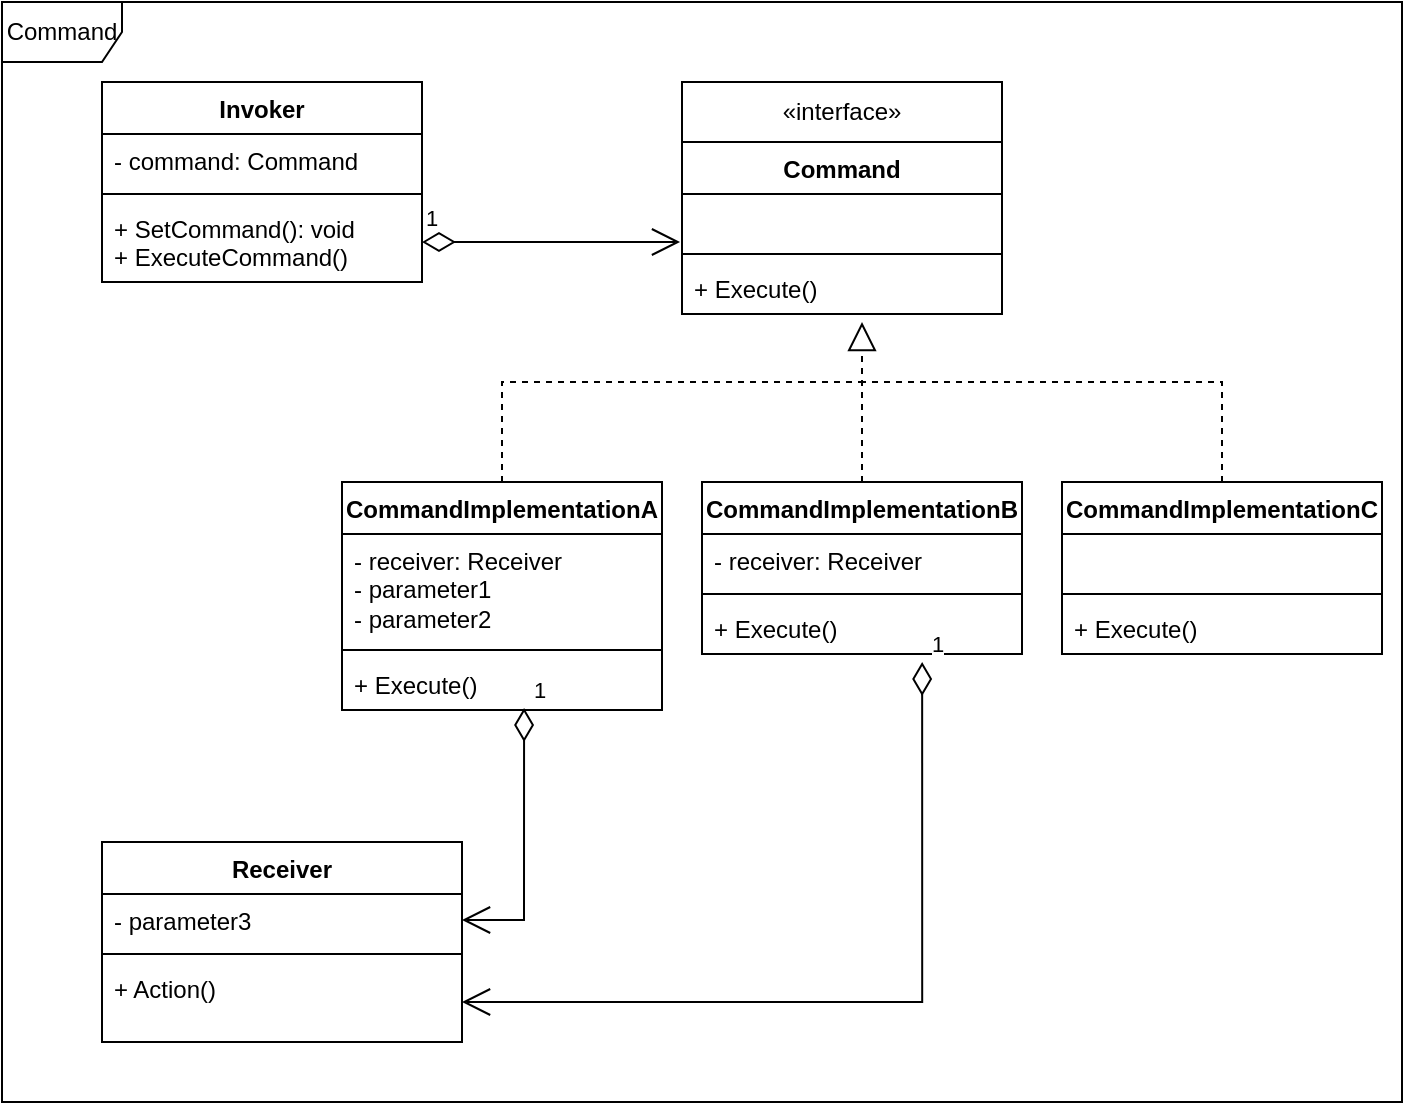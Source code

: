 <mxfile version="21.2.1" type="device">
  <diagram name="Strona-1" id="XWrEKtJNLC81hgeEqISI">
    <mxGraphModel dx="1276" dy="606" grid="1" gridSize="10" guides="1" tooltips="1" connect="1" arrows="1" fold="1" page="1" pageScale="1" pageWidth="827" pageHeight="1169" math="0" shadow="0">
      <root>
        <mxCell id="0" />
        <mxCell id="1" parent="0" />
        <mxCell id="hbD7E3GK_ORc63LyctIq-1" value="Invoker" style="swimlane;fontStyle=1;align=center;verticalAlign=top;childLayout=stackLayout;horizontal=1;startSize=26;horizontalStack=0;resizeParent=1;resizeParentMax=0;resizeLast=0;collapsible=1;marginBottom=0;whiteSpace=wrap;html=1;" vertex="1" parent="1">
          <mxGeometry x="170" y="250" width="160" height="100" as="geometry" />
        </mxCell>
        <mxCell id="hbD7E3GK_ORc63LyctIq-2" value="- command: Command" style="text;strokeColor=none;fillColor=none;align=left;verticalAlign=top;spacingLeft=4;spacingRight=4;overflow=hidden;rotatable=0;points=[[0,0.5],[1,0.5]];portConstraint=eastwest;whiteSpace=wrap;html=1;" vertex="1" parent="hbD7E3GK_ORc63LyctIq-1">
          <mxGeometry y="26" width="160" height="26" as="geometry" />
        </mxCell>
        <mxCell id="hbD7E3GK_ORc63LyctIq-3" value="" style="line;strokeWidth=1;fillColor=none;align=left;verticalAlign=middle;spacingTop=-1;spacingLeft=3;spacingRight=3;rotatable=0;labelPosition=right;points=[];portConstraint=eastwest;strokeColor=inherit;" vertex="1" parent="hbD7E3GK_ORc63LyctIq-1">
          <mxGeometry y="52" width="160" height="8" as="geometry" />
        </mxCell>
        <mxCell id="hbD7E3GK_ORc63LyctIq-4" value="+ SetCommand(): void&lt;br&gt;+ ExecuteCommand()" style="text;strokeColor=none;fillColor=none;align=left;verticalAlign=top;spacingLeft=4;spacingRight=4;overflow=hidden;rotatable=0;points=[[0,0.5],[1,0.5]];portConstraint=eastwest;whiteSpace=wrap;html=1;" vertex="1" parent="hbD7E3GK_ORc63LyctIq-1">
          <mxGeometry y="60" width="160" height="40" as="geometry" />
        </mxCell>
        <mxCell id="hbD7E3GK_ORc63LyctIq-5" value="Command" style="swimlane;fontStyle=1;align=center;verticalAlign=top;childLayout=stackLayout;horizontal=1;startSize=26;horizontalStack=0;resizeParent=1;resizeParentMax=0;resizeLast=0;collapsible=1;marginBottom=0;whiteSpace=wrap;html=1;" vertex="1" parent="1">
          <mxGeometry x="460" y="280" width="160" height="86" as="geometry" />
        </mxCell>
        <mxCell id="hbD7E3GK_ORc63LyctIq-6" value="&amp;nbsp;" style="text;strokeColor=none;fillColor=none;align=left;verticalAlign=top;spacingLeft=4;spacingRight=4;overflow=hidden;rotatable=0;points=[[0,0.5],[1,0.5]];portConstraint=eastwest;whiteSpace=wrap;html=1;" vertex="1" parent="hbD7E3GK_ORc63LyctIq-5">
          <mxGeometry y="26" width="160" height="26" as="geometry" />
        </mxCell>
        <mxCell id="hbD7E3GK_ORc63LyctIq-7" value="" style="line;strokeWidth=1;fillColor=none;align=left;verticalAlign=middle;spacingTop=-1;spacingLeft=3;spacingRight=3;rotatable=0;labelPosition=right;points=[];portConstraint=eastwest;strokeColor=inherit;" vertex="1" parent="hbD7E3GK_ORc63LyctIq-5">
          <mxGeometry y="52" width="160" height="8" as="geometry" />
        </mxCell>
        <mxCell id="hbD7E3GK_ORc63LyctIq-8" value="+ Execute()" style="text;strokeColor=none;fillColor=none;align=left;verticalAlign=top;spacingLeft=4;spacingRight=4;overflow=hidden;rotatable=0;points=[[0,0.5],[1,0.5]];portConstraint=eastwest;whiteSpace=wrap;html=1;" vertex="1" parent="hbD7E3GK_ORc63LyctIq-5">
          <mxGeometry y="60" width="160" height="26" as="geometry" />
        </mxCell>
        <mxCell id="hbD7E3GK_ORc63LyctIq-9" value="«interface»&lt;br&gt;" style="html=1;whiteSpace=wrap;" vertex="1" parent="1">
          <mxGeometry x="460" y="250" width="160" height="30" as="geometry" />
        </mxCell>
        <mxCell id="hbD7E3GK_ORc63LyctIq-10" value="CommandImplementationA" style="swimlane;fontStyle=1;align=center;verticalAlign=top;childLayout=stackLayout;horizontal=1;startSize=26;horizontalStack=0;resizeParent=1;resizeParentMax=0;resizeLast=0;collapsible=1;marginBottom=0;whiteSpace=wrap;html=1;" vertex="1" parent="1">
          <mxGeometry x="290" y="450" width="160" height="114" as="geometry" />
        </mxCell>
        <mxCell id="hbD7E3GK_ORc63LyctIq-11" value="- receiver: Receiver&lt;br&gt;- parameter1&lt;br&gt;- parameter2" style="text;strokeColor=none;fillColor=none;align=left;verticalAlign=top;spacingLeft=4;spacingRight=4;overflow=hidden;rotatable=0;points=[[0,0.5],[1,0.5]];portConstraint=eastwest;whiteSpace=wrap;html=1;" vertex="1" parent="hbD7E3GK_ORc63LyctIq-10">
          <mxGeometry y="26" width="160" height="54" as="geometry" />
        </mxCell>
        <mxCell id="hbD7E3GK_ORc63LyctIq-12" value="" style="line;strokeWidth=1;fillColor=none;align=left;verticalAlign=middle;spacingTop=-1;spacingLeft=3;spacingRight=3;rotatable=0;labelPosition=right;points=[];portConstraint=eastwest;strokeColor=inherit;" vertex="1" parent="hbD7E3GK_ORc63LyctIq-10">
          <mxGeometry y="80" width="160" height="8" as="geometry" />
        </mxCell>
        <mxCell id="hbD7E3GK_ORc63LyctIq-13" value="+ Execute()" style="text;strokeColor=none;fillColor=none;align=left;verticalAlign=top;spacingLeft=4;spacingRight=4;overflow=hidden;rotatable=0;points=[[0,0.5],[1,0.5]];portConstraint=eastwest;whiteSpace=wrap;html=1;" vertex="1" parent="hbD7E3GK_ORc63LyctIq-10">
          <mxGeometry y="88" width="160" height="26" as="geometry" />
        </mxCell>
        <mxCell id="hbD7E3GK_ORc63LyctIq-14" value="CommandImplementationB" style="swimlane;fontStyle=1;align=center;verticalAlign=top;childLayout=stackLayout;horizontal=1;startSize=26;horizontalStack=0;resizeParent=1;resizeParentMax=0;resizeLast=0;collapsible=1;marginBottom=0;whiteSpace=wrap;html=1;" vertex="1" parent="1">
          <mxGeometry x="470" y="450" width="160" height="86" as="geometry" />
        </mxCell>
        <mxCell id="hbD7E3GK_ORc63LyctIq-15" value="- receiver: Receiver" style="text;strokeColor=none;fillColor=none;align=left;verticalAlign=top;spacingLeft=4;spacingRight=4;overflow=hidden;rotatable=0;points=[[0,0.5],[1,0.5]];portConstraint=eastwest;whiteSpace=wrap;html=1;" vertex="1" parent="hbD7E3GK_ORc63LyctIq-14">
          <mxGeometry y="26" width="160" height="26" as="geometry" />
        </mxCell>
        <mxCell id="hbD7E3GK_ORc63LyctIq-16" value="" style="line;strokeWidth=1;fillColor=none;align=left;verticalAlign=middle;spacingTop=-1;spacingLeft=3;spacingRight=3;rotatable=0;labelPosition=right;points=[];portConstraint=eastwest;strokeColor=inherit;" vertex="1" parent="hbD7E3GK_ORc63LyctIq-14">
          <mxGeometry y="52" width="160" height="8" as="geometry" />
        </mxCell>
        <mxCell id="hbD7E3GK_ORc63LyctIq-17" value="+ Execute()" style="text;strokeColor=none;fillColor=none;align=left;verticalAlign=top;spacingLeft=4;spacingRight=4;overflow=hidden;rotatable=0;points=[[0,0.5],[1,0.5]];portConstraint=eastwest;whiteSpace=wrap;html=1;" vertex="1" parent="hbD7E3GK_ORc63LyctIq-14">
          <mxGeometry y="60" width="160" height="26" as="geometry" />
        </mxCell>
        <mxCell id="hbD7E3GK_ORc63LyctIq-18" value="CommandImplementationC" style="swimlane;fontStyle=1;align=center;verticalAlign=top;childLayout=stackLayout;horizontal=1;startSize=26;horizontalStack=0;resizeParent=1;resizeParentMax=0;resizeLast=0;collapsible=1;marginBottom=0;whiteSpace=wrap;html=1;" vertex="1" parent="1">
          <mxGeometry x="650" y="450" width="160" height="86" as="geometry" />
        </mxCell>
        <mxCell id="hbD7E3GK_ORc63LyctIq-19" value="&amp;nbsp;" style="text;strokeColor=none;fillColor=none;align=left;verticalAlign=top;spacingLeft=4;spacingRight=4;overflow=hidden;rotatable=0;points=[[0,0.5],[1,0.5]];portConstraint=eastwest;whiteSpace=wrap;html=1;" vertex="1" parent="hbD7E3GK_ORc63LyctIq-18">
          <mxGeometry y="26" width="160" height="26" as="geometry" />
        </mxCell>
        <mxCell id="hbD7E3GK_ORc63LyctIq-20" value="" style="line;strokeWidth=1;fillColor=none;align=left;verticalAlign=middle;spacingTop=-1;spacingLeft=3;spacingRight=3;rotatable=0;labelPosition=right;points=[];portConstraint=eastwest;strokeColor=inherit;" vertex="1" parent="hbD7E3GK_ORc63LyctIq-18">
          <mxGeometry y="52" width="160" height="8" as="geometry" />
        </mxCell>
        <mxCell id="hbD7E3GK_ORc63LyctIq-21" value="+ Execute()" style="text;strokeColor=none;fillColor=none;align=left;verticalAlign=top;spacingLeft=4;spacingRight=4;overflow=hidden;rotatable=0;points=[[0,0.5],[1,0.5]];portConstraint=eastwest;whiteSpace=wrap;html=1;" vertex="1" parent="hbD7E3GK_ORc63LyctIq-18">
          <mxGeometry y="60" width="160" height="26" as="geometry" />
        </mxCell>
        <mxCell id="hbD7E3GK_ORc63LyctIq-22" value="" style="endArrow=block;dashed=1;endFill=0;endSize=12;html=1;rounded=0;exitX=0.5;exitY=0;exitDx=0;exitDy=0;" edge="1" parent="1" source="hbD7E3GK_ORc63LyctIq-14">
          <mxGeometry width="160" relative="1" as="geometry">
            <mxPoint x="310" y="430" as="sourcePoint" />
            <mxPoint x="550" y="370" as="targetPoint" />
          </mxGeometry>
        </mxCell>
        <mxCell id="hbD7E3GK_ORc63LyctIq-23" value="" style="endArrow=none;dashed=1;html=1;rounded=0;exitX=0.5;exitY=0;exitDx=0;exitDy=0;" edge="1" parent="1" source="hbD7E3GK_ORc63LyctIq-10">
          <mxGeometry width="50" height="50" relative="1" as="geometry">
            <mxPoint x="390" y="360" as="sourcePoint" />
            <mxPoint x="550" y="400" as="targetPoint" />
            <Array as="points">
              <mxPoint x="370" y="400" />
            </Array>
          </mxGeometry>
        </mxCell>
        <mxCell id="hbD7E3GK_ORc63LyctIq-24" value="" style="endArrow=none;dashed=1;html=1;rounded=0;exitX=0.5;exitY=0;exitDx=0;exitDy=0;" edge="1" parent="1" source="hbD7E3GK_ORc63LyctIq-18">
          <mxGeometry width="50" height="50" relative="1" as="geometry">
            <mxPoint x="390" y="360" as="sourcePoint" />
            <mxPoint x="550" y="400" as="targetPoint" />
            <Array as="points">
              <mxPoint x="730" y="400" />
            </Array>
          </mxGeometry>
        </mxCell>
        <mxCell id="hbD7E3GK_ORc63LyctIq-25" value="Receiver" style="swimlane;fontStyle=1;align=center;verticalAlign=top;childLayout=stackLayout;horizontal=1;startSize=26;horizontalStack=0;resizeParent=1;resizeParentMax=0;resizeLast=0;collapsible=1;marginBottom=0;whiteSpace=wrap;html=1;" vertex="1" parent="1">
          <mxGeometry x="170" y="630" width="180" height="100" as="geometry" />
        </mxCell>
        <mxCell id="hbD7E3GK_ORc63LyctIq-26" value="- parameter3" style="text;strokeColor=none;fillColor=none;align=left;verticalAlign=top;spacingLeft=4;spacingRight=4;overflow=hidden;rotatable=0;points=[[0,0.5],[1,0.5]];portConstraint=eastwest;whiteSpace=wrap;html=1;" vertex="1" parent="hbD7E3GK_ORc63LyctIq-25">
          <mxGeometry y="26" width="180" height="26" as="geometry" />
        </mxCell>
        <mxCell id="hbD7E3GK_ORc63LyctIq-27" value="" style="line;strokeWidth=1;fillColor=none;align=left;verticalAlign=middle;spacingTop=-1;spacingLeft=3;spacingRight=3;rotatable=0;labelPosition=right;points=[];portConstraint=eastwest;strokeColor=inherit;" vertex="1" parent="hbD7E3GK_ORc63LyctIq-25">
          <mxGeometry y="52" width="180" height="8" as="geometry" />
        </mxCell>
        <mxCell id="hbD7E3GK_ORc63LyctIq-28" value="+ Action()" style="text;strokeColor=none;fillColor=none;align=left;verticalAlign=top;spacingLeft=4;spacingRight=4;overflow=hidden;rotatable=0;points=[[0,0.5],[1,0.5]];portConstraint=eastwest;whiteSpace=wrap;html=1;" vertex="1" parent="hbD7E3GK_ORc63LyctIq-25">
          <mxGeometry y="60" width="180" height="40" as="geometry" />
        </mxCell>
        <mxCell id="hbD7E3GK_ORc63LyctIq-29" value="1" style="endArrow=open;html=1;endSize=12;startArrow=diamondThin;startSize=14;startFill=0;edgeStyle=orthogonalEdgeStyle;align=left;verticalAlign=bottom;rounded=0;exitX=1;exitY=0.5;exitDx=0;exitDy=0;entryX=-0.006;entryY=0.923;entryDx=0;entryDy=0;entryPerimeter=0;" edge="1" parent="1" source="hbD7E3GK_ORc63LyctIq-4" target="hbD7E3GK_ORc63LyctIq-6">
          <mxGeometry x="-1" y="3" relative="1" as="geometry">
            <mxPoint x="334" y="170" as="sourcePoint" />
            <mxPoint x="494" y="170" as="targetPoint" />
          </mxGeometry>
        </mxCell>
        <mxCell id="hbD7E3GK_ORc63LyctIq-30" value="1" style="endArrow=open;html=1;endSize=12;startArrow=diamondThin;startSize=14;startFill=0;edgeStyle=orthogonalEdgeStyle;align=left;verticalAlign=bottom;rounded=0;exitX=0.569;exitY=0.962;exitDx=0;exitDy=0;exitPerimeter=0;entryX=1;entryY=0.5;entryDx=0;entryDy=0;" edge="1" parent="1" source="hbD7E3GK_ORc63LyctIq-13" target="hbD7E3GK_ORc63LyctIq-26">
          <mxGeometry x="-1" y="3" relative="1" as="geometry">
            <mxPoint x="380" y="630" as="sourcePoint" />
            <mxPoint x="530" y="690" as="targetPoint" />
          </mxGeometry>
        </mxCell>
        <mxCell id="hbD7E3GK_ORc63LyctIq-31" value="1" style="endArrow=open;html=1;endSize=12;startArrow=diamondThin;startSize=14;startFill=0;edgeStyle=orthogonalEdgeStyle;align=left;verticalAlign=bottom;rounded=0;entryX=1;entryY=0.5;entryDx=0;entryDy=0;exitX=0.688;exitY=1.154;exitDx=0;exitDy=0;exitPerimeter=0;" edge="1" parent="1" source="hbD7E3GK_ORc63LyctIq-17" target="hbD7E3GK_ORc63LyctIq-28">
          <mxGeometry x="-1" y="3" relative="1" as="geometry">
            <mxPoint x="540" y="590" as="sourcePoint" />
            <mxPoint x="680" y="700" as="targetPoint" />
            <Array as="points">
              <mxPoint x="580" y="710" />
            </Array>
          </mxGeometry>
        </mxCell>
        <mxCell id="hbD7E3GK_ORc63LyctIq-32" value="Command" style="shape=umlFrame;whiteSpace=wrap;html=1;pointerEvents=0;" vertex="1" parent="1">
          <mxGeometry x="120" y="210" width="700" height="550" as="geometry" />
        </mxCell>
      </root>
    </mxGraphModel>
  </diagram>
</mxfile>
